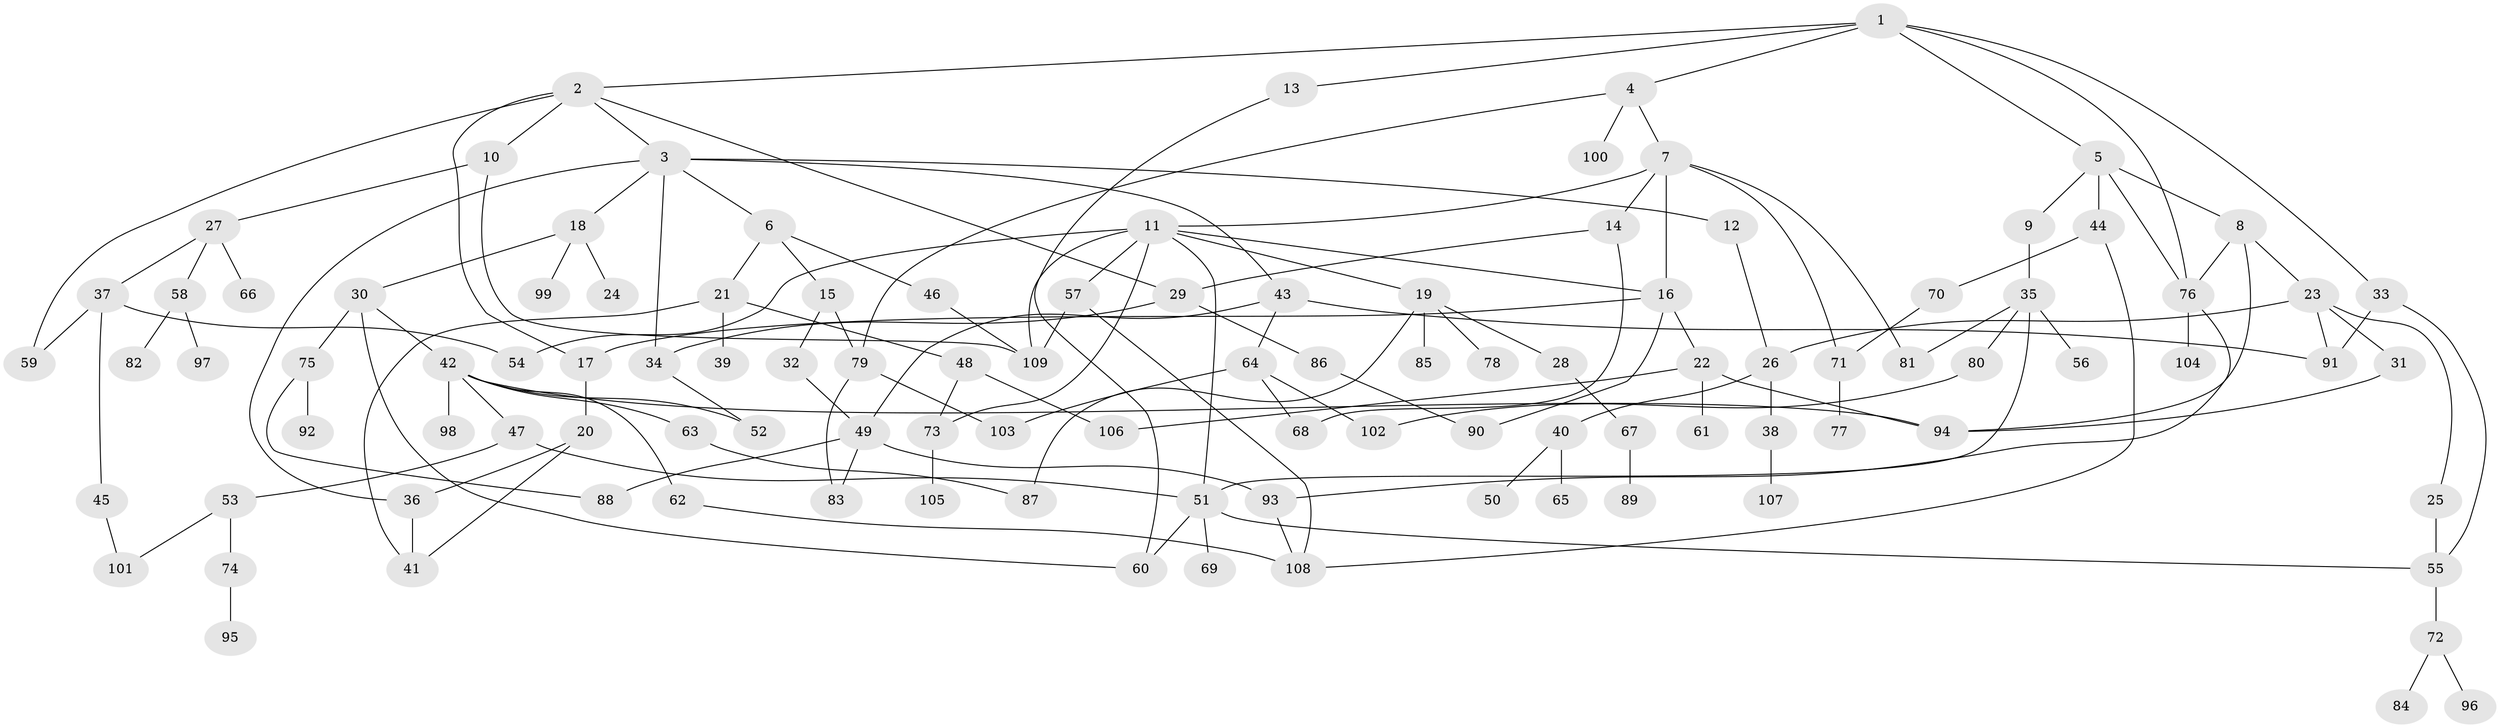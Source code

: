 // coarse degree distribution, {8: 0.0273972602739726, 10: 0.0273972602739726, 6: 0.0547945205479452, 4: 0.1780821917808219, 2: 0.3013698630136986, 3: 0.0958904109589041, 5: 0.0958904109589041, 1: 0.2191780821917808}
// Generated by graph-tools (version 1.1) at 2025/41/03/06/25 10:41:26]
// undirected, 109 vertices, 153 edges
graph export_dot {
graph [start="1"]
  node [color=gray90,style=filled];
  1;
  2;
  3;
  4;
  5;
  6;
  7;
  8;
  9;
  10;
  11;
  12;
  13;
  14;
  15;
  16;
  17;
  18;
  19;
  20;
  21;
  22;
  23;
  24;
  25;
  26;
  27;
  28;
  29;
  30;
  31;
  32;
  33;
  34;
  35;
  36;
  37;
  38;
  39;
  40;
  41;
  42;
  43;
  44;
  45;
  46;
  47;
  48;
  49;
  50;
  51;
  52;
  53;
  54;
  55;
  56;
  57;
  58;
  59;
  60;
  61;
  62;
  63;
  64;
  65;
  66;
  67;
  68;
  69;
  70;
  71;
  72;
  73;
  74;
  75;
  76;
  77;
  78;
  79;
  80;
  81;
  82;
  83;
  84;
  85;
  86;
  87;
  88;
  89;
  90;
  91;
  92;
  93;
  94;
  95;
  96;
  97;
  98;
  99;
  100;
  101;
  102;
  103;
  104;
  105;
  106;
  107;
  108;
  109;
  1 -- 2;
  1 -- 4;
  1 -- 5;
  1 -- 13;
  1 -- 33;
  1 -- 76;
  2 -- 3;
  2 -- 10;
  2 -- 17;
  2 -- 29;
  2 -- 59;
  3 -- 6;
  3 -- 12;
  3 -- 18;
  3 -- 34;
  3 -- 43;
  3 -- 36;
  4 -- 7;
  4 -- 100;
  4 -- 79;
  5 -- 8;
  5 -- 9;
  5 -- 44;
  5 -- 76;
  6 -- 15;
  6 -- 21;
  6 -- 46;
  7 -- 11;
  7 -- 14;
  7 -- 71;
  7 -- 16;
  7 -- 81;
  8 -- 23;
  8 -- 76;
  8 -- 94;
  9 -- 35;
  10 -- 27;
  10 -- 109;
  11 -- 16;
  11 -- 19;
  11 -- 51;
  11 -- 57;
  11 -- 73;
  11 -- 54;
  11 -- 109;
  12 -- 26;
  13 -- 60;
  14 -- 29;
  14 -- 68;
  15 -- 32;
  15 -- 79;
  16 -- 22;
  16 -- 90;
  16 -- 17;
  17 -- 20;
  18 -- 24;
  18 -- 30;
  18 -- 99;
  19 -- 28;
  19 -- 78;
  19 -- 85;
  19 -- 87;
  20 -- 36;
  20 -- 41;
  21 -- 39;
  21 -- 48;
  21 -- 41;
  22 -- 61;
  22 -- 94;
  22 -- 106;
  23 -- 25;
  23 -- 26;
  23 -- 31;
  23 -- 91;
  25 -- 55;
  26 -- 38;
  26 -- 40;
  27 -- 37;
  27 -- 58;
  27 -- 66;
  28 -- 67;
  29 -- 86;
  29 -- 34;
  30 -- 42;
  30 -- 75;
  30 -- 60;
  31 -- 94;
  32 -- 49;
  33 -- 55;
  33 -- 91;
  34 -- 52;
  35 -- 56;
  35 -- 80;
  35 -- 81;
  35 -- 51;
  36 -- 41;
  37 -- 45;
  37 -- 54;
  37 -- 59;
  38 -- 107;
  40 -- 50;
  40 -- 65;
  42 -- 47;
  42 -- 62;
  42 -- 63;
  42 -- 98;
  42 -- 94;
  42 -- 52;
  43 -- 64;
  43 -- 91;
  43 -- 49;
  44 -- 70;
  44 -- 108;
  45 -- 101;
  46 -- 109;
  47 -- 53;
  47 -- 51;
  48 -- 106;
  48 -- 73;
  49 -- 93;
  49 -- 88;
  49 -- 83;
  51 -- 69;
  51 -- 60;
  51 -- 55;
  53 -- 74;
  53 -- 101;
  55 -- 72;
  57 -- 108;
  57 -- 109;
  58 -- 82;
  58 -- 97;
  62 -- 108;
  63 -- 87;
  64 -- 68;
  64 -- 103;
  64 -- 102;
  67 -- 89;
  70 -- 71;
  71 -- 77;
  72 -- 84;
  72 -- 96;
  73 -- 105;
  74 -- 95;
  75 -- 88;
  75 -- 92;
  76 -- 93;
  76 -- 104;
  79 -- 83;
  79 -- 103;
  80 -- 102;
  86 -- 90;
  93 -- 108;
}
